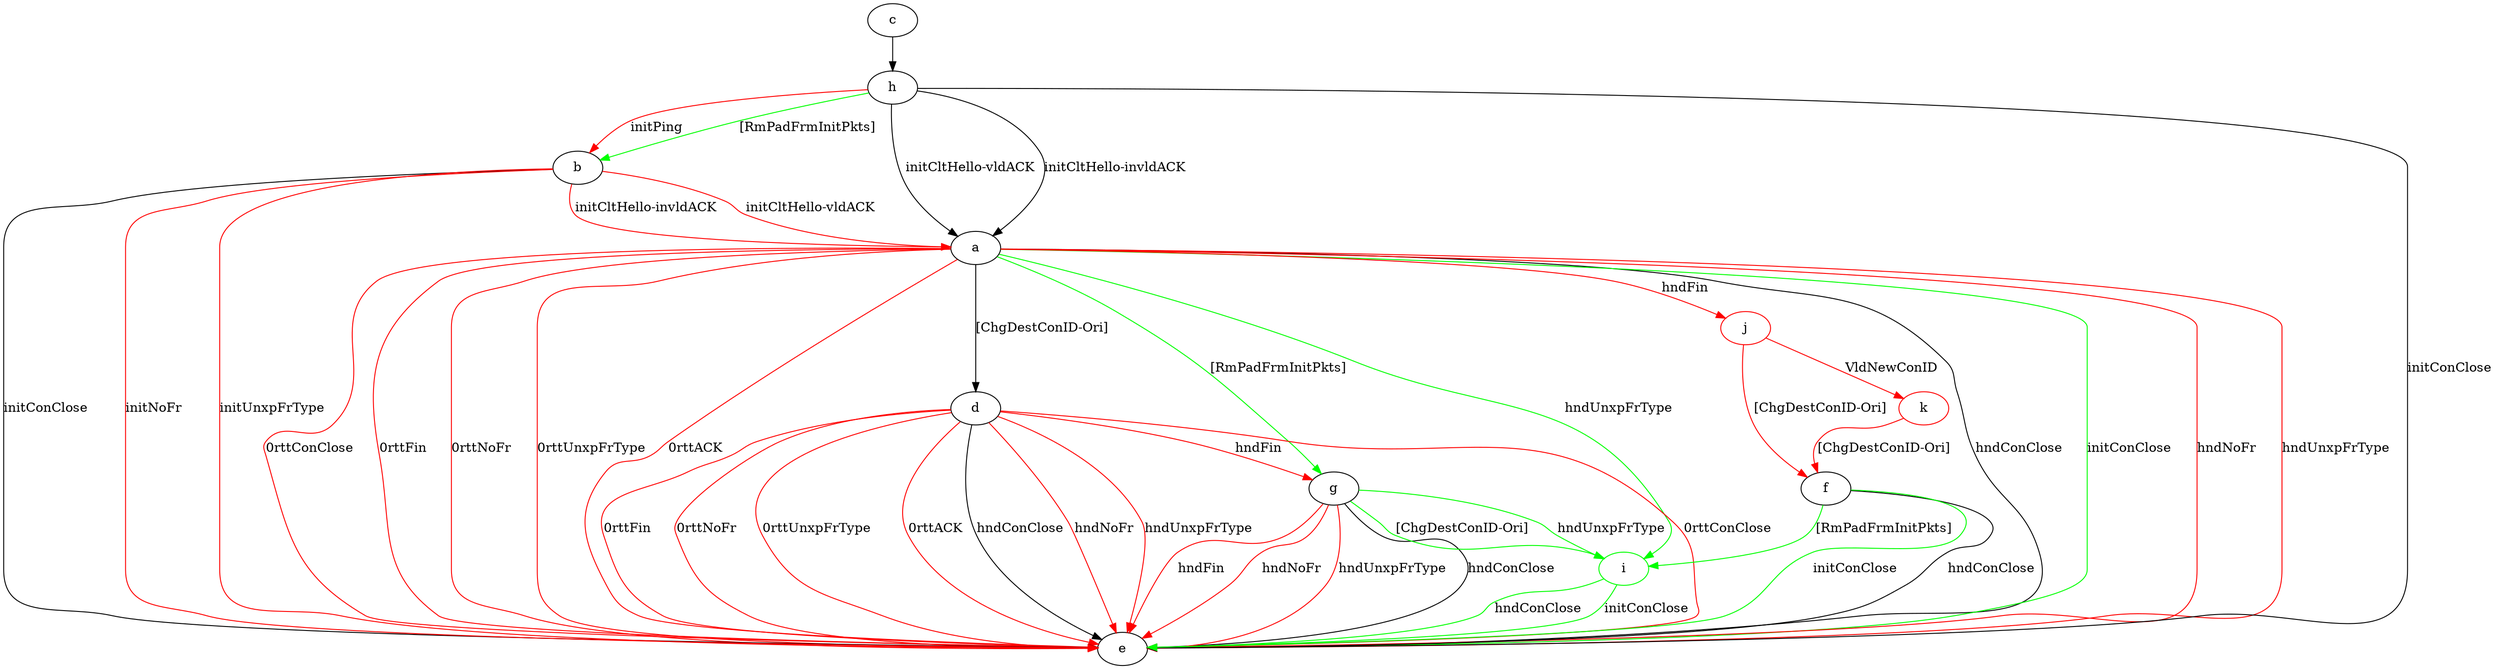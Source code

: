 digraph "" {
	a -> d	[key=0,
		label="[ChgDestConID-Ori] "];
	a -> e	[key=0,
		label="hndConClose "];
	a -> e	[key=1,
		color=green,
		label="initConClose "];
	a -> e	[key=2,
		color=red,
		label="hndNoFr "];
	a -> e	[key=3,
		color=red,
		label="hndUnxpFrType "];
	a -> e	[key=4,
		color=red,
		label="0rttConClose "];
	a -> e	[key=5,
		color=red,
		label="0rttFin "];
	a -> e	[key=6,
		color=red,
		label="0rttNoFr "];
	a -> e	[key=7,
		color=red,
		label="0rttUnxpFrType "];
	a -> e	[key=8,
		color=red,
		label="0rttACK "];
	a -> g	[key=0,
		color=green,
		label="[RmPadFrmInitPkts] "];
	i	[color=green];
	a -> i	[key=0,
		color=green,
		label="hndUnxpFrType "];
	j	[color=red];
	a -> j	[key=0,
		color=red,
		label="hndFin "];
	b -> a	[key=0,
		color=red,
		label="initCltHello-vldACK "];
	b -> a	[key=1,
		color=red,
		label="initCltHello-invldACK "];
	b -> e	[key=0,
		label="initConClose "];
	b -> e	[key=1,
		color=red,
		label="initNoFr "];
	b -> e	[key=2,
		color=red,
		label="initUnxpFrType "];
	c -> h	[key=0];
	d -> e	[key=0,
		label="hndConClose "];
	d -> e	[key=1,
		color=red,
		label="hndNoFr "];
	d -> e	[key=2,
		color=red,
		label="hndUnxpFrType "];
	d -> e	[key=3,
		color=red,
		label="0rttConClose "];
	d -> e	[key=4,
		color=red,
		label="0rttFin "];
	d -> e	[key=5,
		color=red,
		label="0rttNoFr "];
	d -> e	[key=6,
		color=red,
		label="0rttUnxpFrType "];
	d -> e	[key=7,
		color=red,
		label="0rttACK "];
	d -> g	[key=0,
		color=red,
		label="hndFin "];
	f -> e	[key=0,
		label="hndConClose "];
	f -> e	[key=1,
		color=green,
		label="initConClose "];
	f -> i	[key=0,
		color=green,
		label="[RmPadFrmInitPkts] "];
	g -> e	[key=0,
		label="hndConClose "];
	g -> e	[key=1,
		color=red,
		label="hndFin "];
	g -> e	[key=2,
		color=red,
		label="hndNoFr "];
	g -> e	[key=3,
		color=red,
		label="hndUnxpFrType "];
	g -> i	[key=0,
		color=green,
		label="hndUnxpFrType "];
	g -> i	[key=1,
		color=green,
		label="[ChgDestConID-Ori] "];
	h -> a	[key=0,
		label="initCltHello-vldACK "];
	h -> a	[key=1,
		label="initCltHello-invldACK "];
	h -> b	[key=0,
		color=green,
		label="[RmPadFrmInitPkts] "];
	h -> b	[key=1,
		color=red,
		label="initPing "];
	h -> e	[key=0,
		label="initConClose "];
	i -> e	[key=0,
		color=green,
		label="initConClose "];
	i -> e	[key=1,
		color=green,
		label="hndConClose "];
	j -> f	[key=0,
		color=red,
		label="[ChgDestConID-Ori] "];
	k	[color=red];
	j -> k	[key=0,
		color=red,
		label="VldNewConID "];
	k -> f	[key=0,
		color=red,
		label="[ChgDestConID-Ori] "];
}
